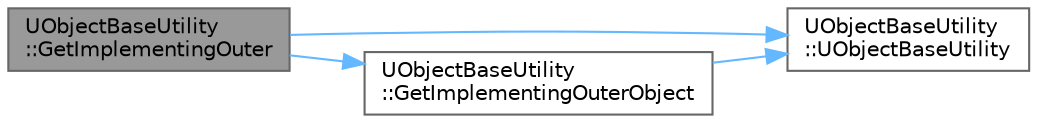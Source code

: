 digraph "UObjectBaseUtility::GetImplementingOuter"
{
 // INTERACTIVE_SVG=YES
 // LATEX_PDF_SIZE
  bgcolor="transparent";
  edge [fontname=Helvetica,fontsize=10,labelfontname=Helvetica,labelfontsize=10];
  node [fontname=Helvetica,fontsize=10,shape=box,height=0.2,width=0.4];
  rankdir="LR";
  Node1 [id="Node000001",label="UObjectBaseUtility\l::GetImplementingOuter",height=0.2,width=0.4,color="gray40", fillcolor="grey60", style="filled", fontcolor="black",tooltip="Traverses the outer chain looking for the next object that implements the specified IInterface (Inter..."];
  Node1 -> Node2 [id="edge1_Node000001_Node000002",color="steelblue1",style="solid",tooltip=" "];
  Node2 [id="Node000002",label="UObjectBaseUtility\l::UObjectBaseUtility",height=0.2,width=0.4,color="grey40", fillcolor="white", style="filled",URL="$d6/d7b/classUObjectBaseUtility.html#a01ad597619327ed7f969042c33ddb833",tooltip=" "];
  Node1 -> Node3 [id="edge2_Node000001_Node000003",color="steelblue1",style="solid",tooltip=" "];
  Node3 [id="Node000003",label="UObjectBaseUtility\l::GetImplementingOuterObject",height=0.2,width=0.4,color="grey40", fillcolor="white", style="filled",URL="$d6/d7b/classUObjectBaseUtility.html#af081c3d8148191d56ff63fce4d5c0124",tooltip="Traverses the outer chain looking for the next object that implements the specified UInterface (InInt..."];
  Node3 -> Node2 [id="edge3_Node000003_Node000002",color="steelblue1",style="solid",tooltip=" "];
}
